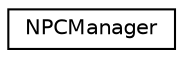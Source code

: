 digraph "Graphical Class Hierarchy"
{
 // LATEX_PDF_SIZE
  edge [fontname="Helvetica",fontsize="10",labelfontname="Helvetica",labelfontsize="10"];
  node [fontname="Helvetica",fontsize="10",shape=record];
  rankdir="LR";
  Node0 [label="NPCManager",height=0.2,width=0.4,color="black", fillcolor="white", style="filled",URL="$classNPCManager.html",tooltip="Singleton class managing the state and statistics of NPCs."];
}
